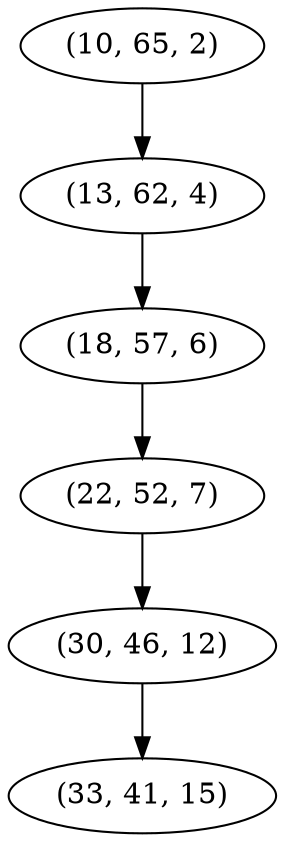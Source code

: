 digraph tree {
    "(10, 65, 2)";
    "(13, 62, 4)";
    "(18, 57, 6)";
    "(22, 52, 7)";
    "(30, 46, 12)";
    "(33, 41, 15)";
    "(10, 65, 2)" -> "(13, 62, 4)";
    "(13, 62, 4)" -> "(18, 57, 6)";
    "(18, 57, 6)" -> "(22, 52, 7)";
    "(22, 52, 7)" -> "(30, 46, 12)";
    "(30, 46, 12)" -> "(33, 41, 15)";
}
